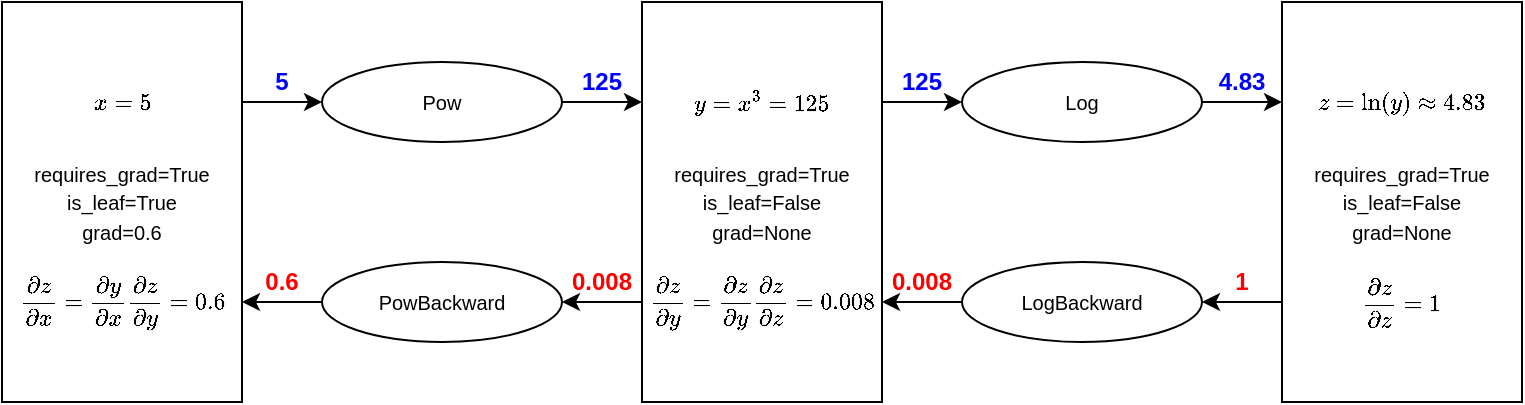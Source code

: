 <mxfile version="12.7.9" type="device"><diagram id="bgnBXdx7p-FtdPVI_79y" name="Page-1"><mxGraphModel dx="577" dy="530" grid="1" gridSize="10" guides="1" tooltips="1" connect="1" arrows="1" fold="1" page="1" pageScale="1" pageWidth="827" pageHeight="1169" math="1" shadow="0"><root><mxCell id="0"/><mxCell id="1" parent="0"/><mxCell id="llinqfBNkDC_DKOOu8mZ-4" value="&lt;font style=&quot;font-size: 10px&quot;&gt;requires_grad=True&lt;br&gt;is_leaf=True&lt;br&gt;grad=0.6&lt;br&gt;&lt;/font&gt;" style="rounded=0;whiteSpace=wrap;html=1;" parent="1" vertex="1"><mxGeometry x="40" y="40" width="120" height="200" as="geometry"/></mxCell><mxCell id="llinqfBNkDC_DKOOu8mZ-5" value="&lt;font style=&quot;font-size: 10px&quot;&gt;Pow&lt;/font&gt;" style="ellipse;whiteSpace=wrap;html=1;" parent="1" vertex="1"><mxGeometry x="200" y="70" width="120" height="40" as="geometry"/></mxCell><mxCell id="llinqfBNkDC_DKOOu8mZ-6" value="&lt;font style=&quot;font-size: 10px&quot;&gt;requires_grad=True&lt;br&gt;is_leaf=False&lt;br&gt;grad=None&lt;br&gt;&lt;/font&gt;" style="rounded=0;whiteSpace=wrap;html=1;" parent="1" vertex="1"><mxGeometry x="360" y="40" width="120" height="200" as="geometry"/></mxCell><mxCell id="llinqfBNkDC_DKOOu8mZ-7" value="&lt;font style=&quot;font-size: 10px&quot;&gt;Log&lt;/font&gt;" style="ellipse;whiteSpace=wrap;html=1;" parent="1" vertex="1"><mxGeometry x="520" y="70" width="120" height="40" as="geometry"/></mxCell><mxCell id="llinqfBNkDC_DKOOu8mZ-8" value="&lt;font style=&quot;font-size: 10px&quot;&gt;requires_grad=True&lt;br&gt;is_leaf=False&lt;br&gt;grad=None&lt;br&gt;&lt;/font&gt;" style="rounded=0;whiteSpace=wrap;html=1;" parent="1" vertex="1"><mxGeometry x="680" y="40" width="120" height="200" as="geometry"/></mxCell><mxCell id="llinqfBNkDC_DKOOu8mZ-10" value="&lt;font style=&quot;font-size: 10px&quot;&gt;PowBackward&lt;/font&gt;" style="ellipse;whiteSpace=wrap;html=1;" parent="1" vertex="1"><mxGeometry x="200" y="170" width="120" height="40" as="geometry"/></mxCell><mxCell id="llinqfBNkDC_DKOOu8mZ-11" value="&lt;font style=&quot;font-size: 10px&quot;&gt;LogBackward&lt;/font&gt;" style="ellipse;whiteSpace=wrap;html=1;" parent="1" vertex="1"><mxGeometry x="520" y="170" width="120" height="40" as="geometry"/></mxCell><mxCell id="llinqfBNkDC_DKOOu8mZ-16" value="" style="endArrow=classic;html=1;entryX=0;entryY=0.5;entryDx=0;entryDy=0;exitX=1;exitY=0.25;exitDx=0;exitDy=0;" parent="1" source="llinqfBNkDC_DKOOu8mZ-4" target="llinqfBNkDC_DKOOu8mZ-5" edge="1"><mxGeometry width="50" height="50" relative="1" as="geometry"><mxPoint x="170" y="40" as="sourcePoint"/><mxPoint x="220" y="-10" as="targetPoint"/></mxGeometry></mxCell><mxCell id="llinqfBNkDC_DKOOu8mZ-22" value="" style="endArrow=classic;html=1;entryX=1;entryY=0.75;entryDx=0;entryDy=0;exitX=0;exitY=0.5;exitDx=0;exitDy=0;" parent="1" source="llinqfBNkDC_DKOOu8mZ-10" target="llinqfBNkDC_DKOOu8mZ-4" edge="1"><mxGeometry width="50" height="50" relative="1" as="geometry"><mxPoint x="380" y="210" as="sourcePoint"/><mxPoint x="430" y="160" as="targetPoint"/></mxGeometry></mxCell><mxCell id="llinqfBNkDC_DKOOu8mZ-23" value="" style="endArrow=classic;html=1;entryX=1;entryY=0.5;entryDx=0;entryDy=0;exitX=0;exitY=0.75;exitDx=0;exitDy=0;" parent="1" source="llinqfBNkDC_DKOOu8mZ-6" target="llinqfBNkDC_DKOOu8mZ-10" edge="1"><mxGeometry width="50" height="50" relative="1" as="geometry"><mxPoint x="360" y="129.5" as="sourcePoint"/><mxPoint x="320" y="129.5" as="targetPoint"/></mxGeometry></mxCell><mxCell id="llinqfBNkDC_DKOOu8mZ-24" value="" style="endArrow=classic;html=1;entryX=1;entryY=0.75;entryDx=0;entryDy=0;exitX=0;exitY=0.5;exitDx=0;exitDy=0;" parent="1" source="llinqfBNkDC_DKOOu8mZ-11" target="llinqfBNkDC_DKOOu8mZ-6" edge="1"><mxGeometry width="50" height="50" relative="1" as="geometry"><mxPoint x="520" y="129.5" as="sourcePoint"/><mxPoint x="480" y="129.5" as="targetPoint"/></mxGeometry></mxCell><mxCell id="llinqfBNkDC_DKOOu8mZ-25" value="" style="endArrow=classic;html=1;entryX=1;entryY=0.5;entryDx=0;entryDy=0;exitX=0;exitY=0.75;exitDx=0;exitDy=0;" parent="1" source="llinqfBNkDC_DKOOu8mZ-8" target="llinqfBNkDC_DKOOu8mZ-11" edge="1"><mxGeometry width="50" height="50" relative="1" as="geometry"><mxPoint x="680" y="129.5" as="sourcePoint"/><mxPoint x="640" y="129.5" as="targetPoint"/></mxGeometry></mxCell><mxCell id="llinqfBNkDC_DKOOu8mZ-29" value="" style="endArrow=classic;html=1;exitX=1;exitY=0.5;exitDx=0;exitDy=0;entryX=0;entryY=0.25;entryDx=0;entryDy=0;" parent="1" source="llinqfBNkDC_DKOOu8mZ-5" target="llinqfBNkDC_DKOOu8mZ-6" edge="1"><mxGeometry width="50" height="50" relative="1" as="geometry"><mxPoint x="380" y="210" as="sourcePoint"/><mxPoint x="430" y="160" as="targetPoint"/></mxGeometry></mxCell><mxCell id="llinqfBNkDC_DKOOu8mZ-30" value="" style="endArrow=classic;html=1;exitX=1;exitY=0.25;exitDx=0;exitDy=0;entryX=0;entryY=0.5;entryDx=0;entryDy=0;" parent="1" source="llinqfBNkDC_DKOOu8mZ-6" target="llinqfBNkDC_DKOOu8mZ-7" edge="1"><mxGeometry width="50" height="50" relative="1" as="geometry"><mxPoint x="380" y="210" as="sourcePoint"/><mxPoint x="430" y="160" as="targetPoint"/></mxGeometry></mxCell><mxCell id="llinqfBNkDC_DKOOu8mZ-31" value="" style="endArrow=classic;html=1;exitX=1;exitY=0.5;exitDx=0;exitDy=0;entryX=0;entryY=0.25;entryDx=0;entryDy=0;" parent="1" source="llinqfBNkDC_DKOOu8mZ-7" target="llinqfBNkDC_DKOOu8mZ-8" edge="1"><mxGeometry width="50" height="50" relative="1" as="geometry"><mxPoint x="380" y="210" as="sourcePoint"/><mxPoint x="430" y="160" as="targetPoint"/></mxGeometry></mxCell><mxCell id="25W4j2OrEaQ3ZzcwgowL-1" value="&lt;font style=&quot;font-size: 10px&quot;&gt;$$x=5$$&lt;/font&gt;" style="text;html=1;strokeColor=none;fillColor=none;align=center;verticalAlign=middle;whiteSpace=wrap;rounded=0;" vertex="1" parent="1"><mxGeometry x="80" y="80" width="40" height="20" as="geometry"/></mxCell><mxCell id="25W4j2OrEaQ3ZzcwgowL-2" value="&lt;font style=&quot;font-size: 10px&quot;&gt;$$\frac{\partial z}{\partial x}=\frac{\partial y}{\partial x}\frac{\partial z}{\partial y}=0.6$$&lt;/font&gt;" style="text;html=1;strokeColor=none;fillColor=none;align=center;verticalAlign=middle;whiteSpace=wrap;rounded=0;" vertex="1" parent="1"><mxGeometry x="80" y="180" width="40" height="20" as="geometry"/></mxCell><mxCell id="25W4j2OrEaQ3ZzcwgowL-3" value="&lt;font style=&quot;font-size: 10px&quot;&gt;$$y=x^3=125$$&lt;/font&gt;" style="text;html=1;strokeColor=none;fillColor=none;align=center;verticalAlign=middle;whiteSpace=wrap;rounded=0;" vertex="1" parent="1"><mxGeometry x="400" y="80" width="40" height="20" as="geometry"/></mxCell><mxCell id="25W4j2OrEaQ3ZzcwgowL-7" value="&lt;font style=&quot;font-size: 10px&quot;&gt;$$\frac{\partial z}{\partial y}=\frac{\partial z}{\partial y}\frac{\partial z}{\partial z}=0.008$$&lt;/font&gt;" style="text;html=1;strokeColor=none;fillColor=none;align=center;verticalAlign=middle;whiteSpace=wrap;rounded=0;" vertex="1" parent="1"><mxGeometry x="400" y="180" width="40" height="20" as="geometry"/></mxCell><mxCell id="25W4j2OrEaQ3ZzcwgowL-8" value="&lt;font style=&quot;font-size: 10px&quot;&gt;$$z=\ln(y) \approx 4.83$$&lt;/font&gt;" style="text;html=1;strokeColor=none;fillColor=none;align=center;verticalAlign=middle;whiteSpace=wrap;rounded=0;" vertex="1" parent="1"><mxGeometry x="720" y="80" width="40" height="20" as="geometry"/></mxCell><mxCell id="25W4j2OrEaQ3ZzcwgowL-9" value="&lt;font style=&quot;font-size: 10px&quot;&gt;$$\frac{\partial z}{\partial z}=1$$&lt;/font&gt;" style="text;html=1;strokeColor=none;fillColor=none;align=center;verticalAlign=middle;whiteSpace=wrap;rounded=0;" vertex="1" parent="1"><mxGeometry x="720" y="180" width="40" height="20" as="geometry"/></mxCell><mxCell id="25W4j2OrEaQ3ZzcwgowL-11" value="&lt;font color=&quot;#0000ff&quot;&gt;&lt;b&gt;5&lt;/b&gt;&lt;/font&gt;" style="text;html=1;strokeColor=none;fillColor=none;align=center;verticalAlign=middle;whiteSpace=wrap;rounded=0;" vertex="1" parent="1"><mxGeometry x="160" y="70" width="40" height="20" as="geometry"/></mxCell><mxCell id="25W4j2OrEaQ3ZzcwgowL-12" value="&lt;b&gt;&lt;font color=&quot;#0000ff&quot;&gt;125&lt;/font&gt;&lt;/b&gt;" style="text;html=1;strokeColor=none;fillColor=none;align=center;verticalAlign=middle;whiteSpace=wrap;rounded=0;" vertex="1" parent="1"><mxGeometry x="480" y="70" width="40" height="20" as="geometry"/></mxCell><mxCell id="25W4j2OrEaQ3ZzcwgowL-13" value="&lt;b&gt;&lt;font color=&quot;#ff0000&quot;&gt;1&lt;/font&gt;&lt;/b&gt;" style="text;html=1;strokeColor=none;fillColor=none;align=center;verticalAlign=middle;whiteSpace=wrap;rounded=0;" vertex="1" parent="1"><mxGeometry x="640" y="170" width="40" height="20" as="geometry"/></mxCell><mxCell id="25W4j2OrEaQ3ZzcwgowL-14" value="&lt;b&gt;&lt;font color=&quot;#ff0000&quot;&gt;0.008&lt;/font&gt;&lt;/b&gt;" style="text;html=1;strokeColor=none;fillColor=none;align=center;verticalAlign=middle;whiteSpace=wrap;rounded=0;" vertex="1" parent="1"><mxGeometry x="320" y="170" width="40" height="20" as="geometry"/></mxCell><mxCell id="25W4j2OrEaQ3ZzcwgowL-15" value="&lt;b&gt;&lt;font color=&quot;#0000ff&quot;&gt;125&lt;/font&gt;&lt;/b&gt;" style="text;html=1;strokeColor=none;fillColor=none;align=center;verticalAlign=middle;whiteSpace=wrap;rounded=0;" vertex="1" parent="1"><mxGeometry x="320" y="70" width="40" height="20" as="geometry"/></mxCell><mxCell id="25W4j2OrEaQ3ZzcwgowL-16" value="&lt;b&gt;&lt;font color=&quot;#ff0000&quot;&gt;0.008&lt;/font&gt;&lt;/b&gt;" style="text;html=1;strokeColor=none;fillColor=none;align=center;verticalAlign=middle;whiteSpace=wrap;rounded=0;" vertex="1" parent="1"><mxGeometry x="480" y="170" width="40" height="20" as="geometry"/></mxCell><mxCell id="25W4j2OrEaQ3ZzcwgowL-17" value="&lt;b&gt;&lt;font color=&quot;#0000ff&quot;&gt;4.83&lt;/font&gt;&lt;/b&gt;" style="text;html=1;strokeColor=none;fillColor=none;align=center;verticalAlign=middle;whiteSpace=wrap;rounded=0;" vertex="1" parent="1"><mxGeometry x="640" y="70" width="40" height="20" as="geometry"/></mxCell><mxCell id="25W4j2OrEaQ3ZzcwgowL-20" value="&lt;b&gt;&lt;font color=&quot;#ff0000&quot;&gt;0.6&lt;/font&gt;&lt;/b&gt;" style="text;html=1;strokeColor=none;fillColor=none;align=center;verticalAlign=middle;whiteSpace=wrap;rounded=0;" vertex="1" parent="1"><mxGeometry x="160" y="170" width="40" height="20" as="geometry"/></mxCell></root></mxGraphModel></diagram></mxfile>